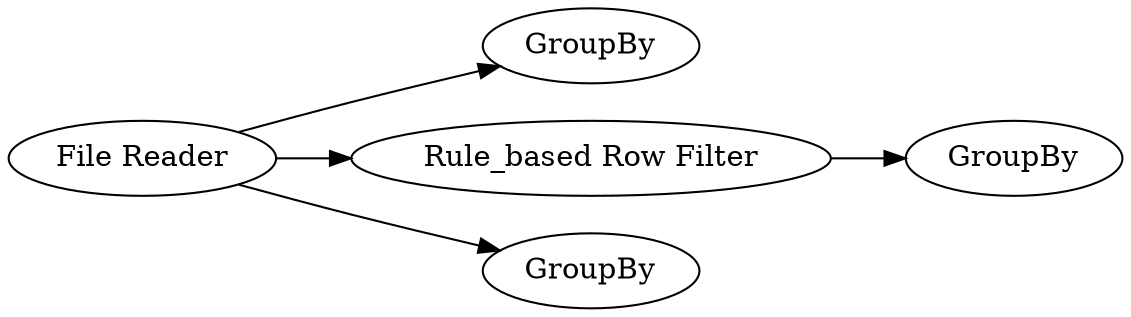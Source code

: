 digraph {
	8 -> 3
	8 -> 9
	8 -> 4
	9 -> 2
	9 [label="Rule_based Row Filter"]
	4 [label=GroupBy]
	8 [label="File Reader"]
	3 [label=GroupBy]
	2 [label=GroupBy]
	rankdir=LR
}
